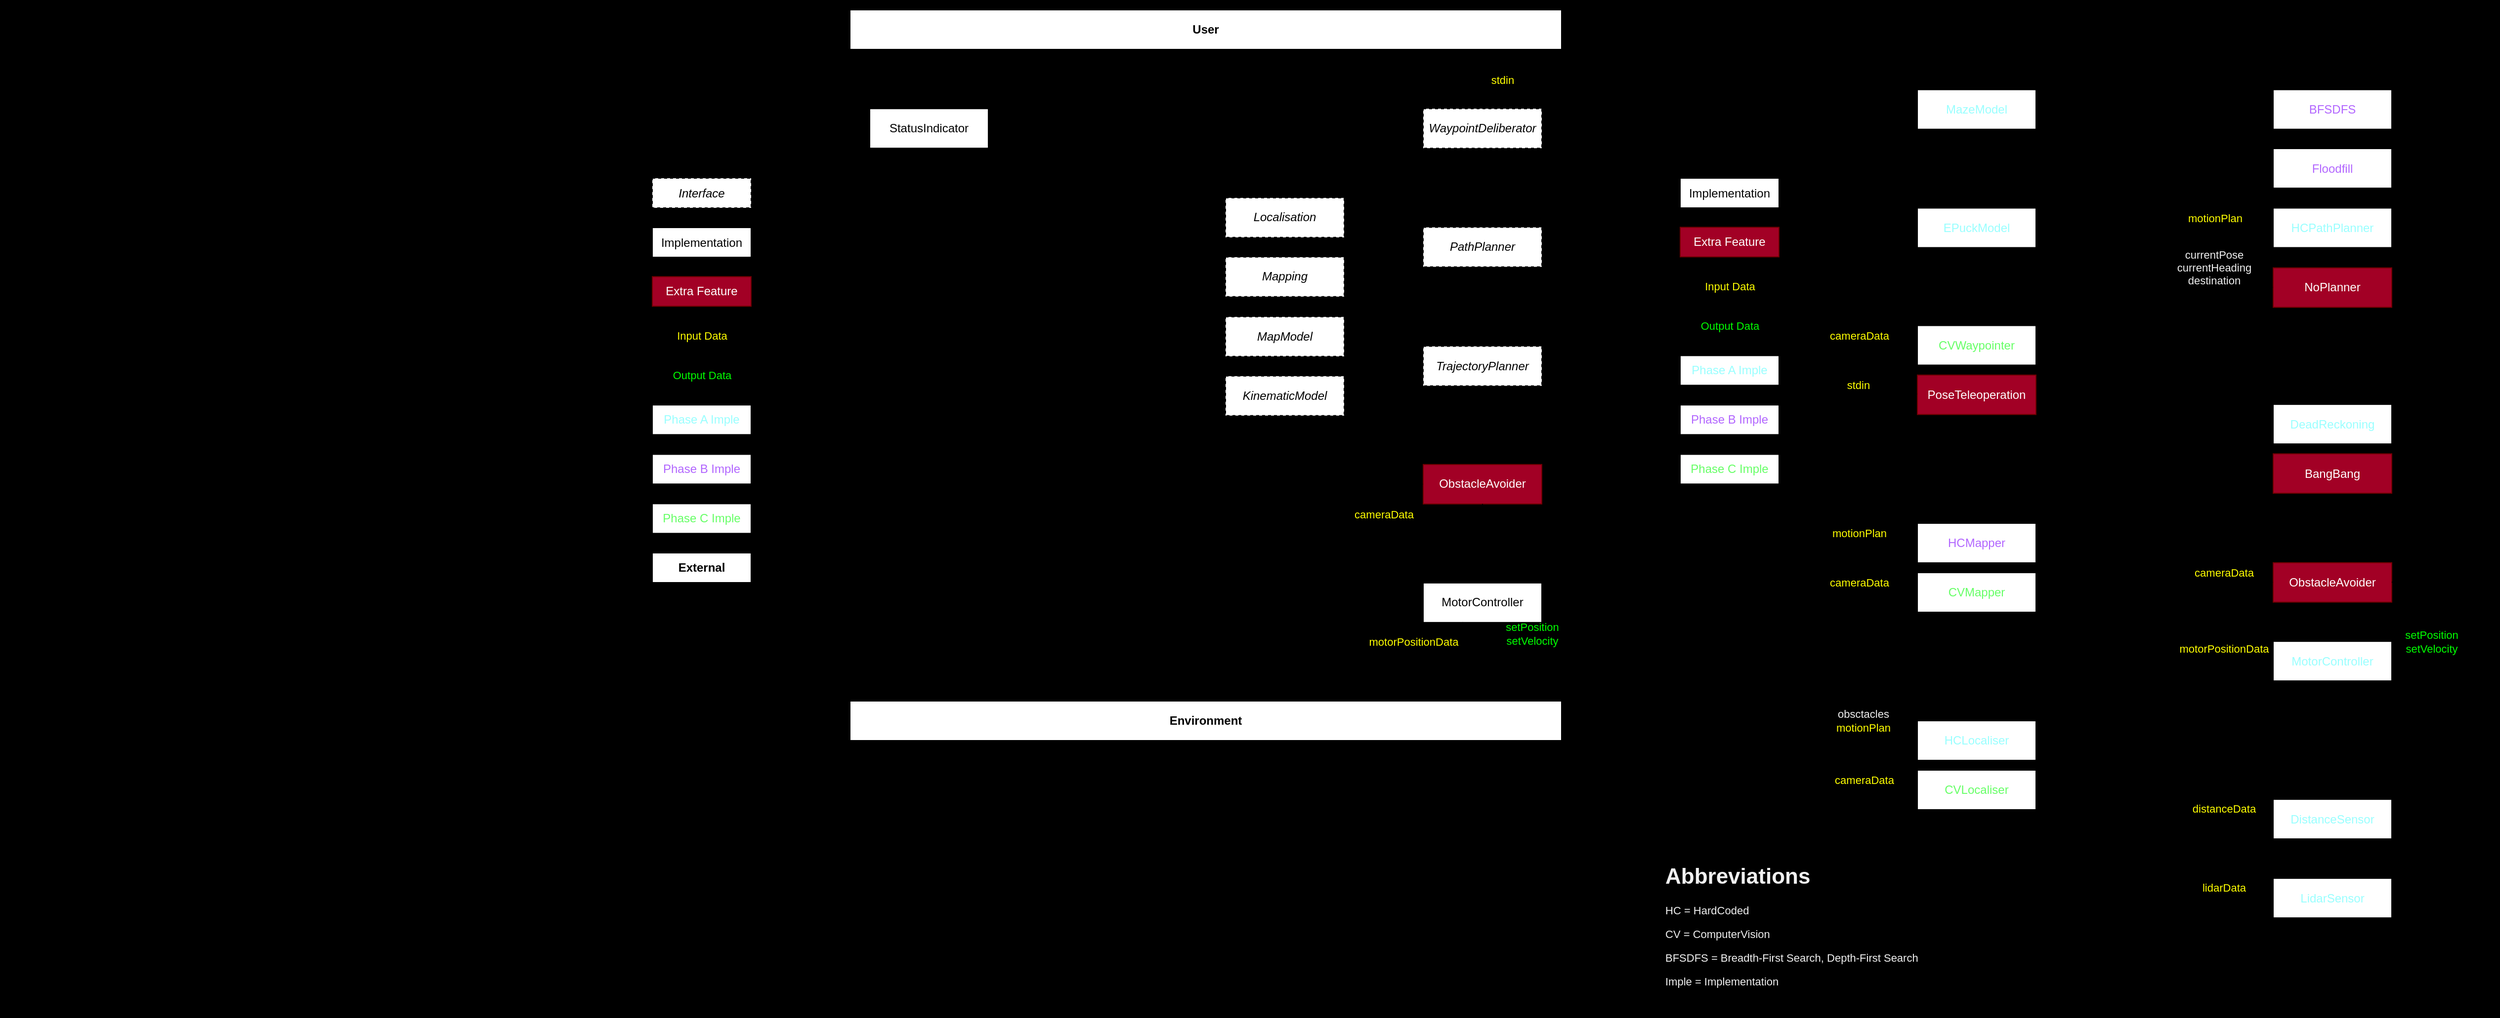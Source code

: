 <mxfile>
    <diagram id="C91cKKwiNIsFAHS6rGZc" name="Page-1">
        <mxGraphModel dx="2944" dy="1314" grid="1" gridSize="10" guides="1" tooltips="1" connect="1" arrows="1" fold="1" page="1" pageScale="1" pageWidth="850" pageHeight="1100" background="#000000" math="0" shadow="0">
            <root>
                <mxCell id="0"/>
                <mxCell id="1" parent="0"/>
                <mxCell id="201" value="WaypointDeliberator" style="rounded=0;whiteSpace=wrap;html=1;dashed=1;fillColor=none;labelPosition=center;verticalLabelPosition=top;align=center;verticalAlign=bottom;fontStyle=2" parent="1" vertex="1">
                    <mxGeometry x="280" y="360.17" width="160" height="129.83" as="geometry"/>
                </mxCell>
                <mxCell id="110" value="&lt;u&gt;TaskControl&lt;/u&gt;" style="rounded=0;whiteSpace=wrap;html=1;fillColor=none;labelPosition=center;verticalLabelPosition=middle;align=center;verticalAlign=top;textDirection=ltr;" parent="1" vertex="1">
                    <mxGeometry x="-600" y="120" width="540" height="600" as="geometry"/>
                </mxCell>
                <mxCell id="161" value="Localisation" style="rounded=0;whiteSpace=wrap;html=1;dashed=1;fillColor=none;labelPosition=center;verticalLabelPosition=top;align=center;verticalAlign=bottom;fontStyle=2" parent="1" vertex="1">
                    <mxGeometry x="280" y="760.0" width="160" height="130" as="geometry"/>
                </mxCell>
                <mxCell id="95" style="edgeStyle=orthogonalEdgeStyle;rounded=0;orthogonalLoop=1;jettySize=auto;html=1;" parent="1" source="98" edge="1">
                    <mxGeometry relative="1" as="geometry">
                        <mxPoint x="-120" y="760" as="targetPoint"/>
                        <Array as="points">
                            <mxPoint x="-120" y="740"/>
                            <mxPoint x="-120" y="740"/>
                        </Array>
                    </mxGeometry>
                </mxCell>
                <mxCell id="96" value="setPosition&lt;br&gt;setVelocity" style="edgeLabel;html=1;align=center;verticalAlign=middle;resizable=0;points=[];labelBackgroundColor=none;fontColor=#00FF00;" parent="95" vertex="1" connectable="0">
                    <mxGeometry x="-0.203" y="-1" relative="1" as="geometry">
                        <mxPoint x="31" y="-20" as="offset"/>
                    </mxGeometry>
                </mxCell>
                <mxCell id="98" value="MotorController" style="rounded=0;whiteSpace=wrap;html=1;" parent="1" vertex="1">
                    <mxGeometry x="-200" y="640.42" width="120" height="40" as="geometry"/>
                </mxCell>
                <mxCell id="107" value="StatusIndicator" style="rounded=0;whiteSpace=wrap;html=1;" parent="1" vertex="1">
                    <mxGeometry x="-760" y="160.08" width="120" height="40" as="geometry"/>
                </mxCell>
                <mxCell id="117" value="&lt;b&gt;Environment&lt;/b&gt;" style="rounded=0;whiteSpace=wrap;html=1;" parent="1" vertex="1">
                    <mxGeometry x="-780" y="760" width="720" height="40" as="geometry"/>
                </mxCell>
                <mxCell id="123" style="edgeStyle=orthogonalEdgeStyle;rounded=0;orthogonalLoop=1;jettySize=auto;html=1;" parent="1" source="126" edge="1">
                    <mxGeometry relative="1" as="geometry">
                        <mxPoint x="-140.0" y="520.42" as="targetPoint"/>
                    </mxGeometry>
                </mxCell>
                <mxCell id="124" value="pose&lt;br&gt;velocity&lt;br&gt;time" style="edgeLabel;html=1;align=center;verticalAlign=middle;resizable=0;points=[];labelBackgroundColor=none;" parent="123" vertex="1" connectable="0">
                    <mxGeometry x="-0.72" y="1" relative="1" as="geometry">
                        <mxPoint x="19" y="28" as="offset"/>
                    </mxGeometry>
                </mxCell>
                <mxCell id="126" value="TrajectoryPlanner" style="rounded=0;whiteSpace=wrap;html=1;dashed=1;fontStyle=2" parent="1" vertex="1">
                    <mxGeometry x="-200" y="400.76" width="120" height="40" as="geometry"/>
                </mxCell>
                <mxCell id="152" style="edgeStyle=orthogonalEdgeStyle;rounded=0;orthogonalLoop=1;jettySize=auto;html=1;" parent="1" source="150" target="136" edge="1">
                    <mxGeometry relative="1" as="geometry">
                        <mxPoint x="-310" y="250.25" as="sourcePoint"/>
                        <Array as="points">
                            <mxPoint x="-240" y="330.42"/>
                            <mxPoint x="-240" y="300.42"/>
                        </Array>
                    </mxGeometry>
                </mxCell>
                <mxCell id="156" value="graph" style="edgeLabel;html=1;align=center;verticalAlign=middle;resizable=0;points=[];labelBackgroundColor=none;" parent="152" vertex="1" connectable="0">
                    <mxGeometry x="-0.35" relative="1" as="geometry">
                        <mxPoint x="4" y="10" as="offset"/>
                    </mxGeometry>
                </mxCell>
                <mxCell id="129" value="User" style="rounded=0;whiteSpace=wrap;html=1;labelBackgroundColor=none;fontStyle=1" parent="1" vertex="1">
                    <mxGeometry x="-780" y="60" width="720" height="40" as="geometry"/>
                </mxCell>
                <mxCell id="132" style="edgeStyle=orthogonalEdgeStyle;rounded=0;orthogonalLoop=1;jettySize=auto;html=1;" parent="1" source="133" edge="1">
                    <mxGeometry relative="1" as="geometry">
                        <mxPoint x="-200" y="420.911" as="targetPoint"/>
                        <Array as="points">
                            <mxPoint x="-240" y="450.93"/>
                            <mxPoint x="-240" y="420.93"/>
                        </Array>
                    </mxGeometry>
                </mxCell>
                <mxCell id="142" value="wheelRadius&lt;br&gt;axleLength&lt;br&gt;maxSpeed" style="edgeLabel;html=1;align=center;verticalAlign=middle;resizable=0;points=[];labelBackgroundColor=none;" parent="132" vertex="1" connectable="0">
                    <mxGeometry x="0.194" y="-1" relative="1" as="geometry">
                        <mxPoint x="-1" y="52" as="offset"/>
                    </mxGeometry>
                </mxCell>
                <mxCell id="133" value="KinematicModel" style="rounded=0;whiteSpace=wrap;html=1;dashed=1;fontStyle=2" parent="1" vertex="1">
                    <mxGeometry x="-400" y="430.93" width="120" height="40" as="geometry"/>
                </mxCell>
                <mxCell id="137" style="edgeStyle=orthogonalEdgeStyle;rounded=0;orthogonalLoop=1;jettySize=auto;html=1;" parent="1" source="136" target="126" edge="1">
                    <mxGeometry relative="1" as="geometry"/>
                </mxCell>
                <mxCell id="138" value="motion" style="edgeLabel;html=1;align=center;verticalAlign=middle;resizable=0;points=[];labelBackgroundColor=none;" parent="137" vertex="1" connectable="0">
                    <mxGeometry x="-0.299" y="-1" relative="1" as="geometry">
                        <mxPoint x="21" y="12" as="offset"/>
                    </mxGeometry>
                </mxCell>
                <mxCell id="136" value="PathPlanner" style="rounded=0;whiteSpace=wrap;html=1;dashed=1;fontStyle=2" parent="1" vertex="1">
                    <mxGeometry x="-200" y="280.25" width="120" height="40" as="geometry"/>
                </mxCell>
                <mxCell id="145" style="edgeStyle=orthogonalEdgeStyle;rounded=0;orthogonalLoop=1;jettySize=auto;html=1;" parent="1" source="144" edge="1">
                    <mxGeometry relative="1" as="geometry">
                        <mxPoint x="-200" y="420.911" as="targetPoint"/>
                        <Array as="points">
                            <mxPoint x="-240" y="390.93"/>
                            <mxPoint x="-240" y="420.93"/>
                        </Array>
                    </mxGeometry>
                </mxCell>
                <mxCell id="146" value="cellWidth" style="edgeLabel;html=1;align=center;verticalAlign=middle;resizable=0;points=[];labelBackgroundColor=none;" parent="145" vertex="1" connectable="0">
                    <mxGeometry x="-0.266" y="-1" relative="1" as="geometry">
                        <mxPoint y="-14" as="offset"/>
                    </mxGeometry>
                </mxCell>
                <mxCell id="144" value="MapModel" style="rounded=0;whiteSpace=wrap;html=1;dashed=1;fontStyle=2" parent="1" vertex="1">
                    <mxGeometry x="-400" y="370.93" width="120" height="40" as="geometry"/>
                </mxCell>
                <mxCell id="186" style="edgeStyle=orthogonalEdgeStyle;rounded=0;orthogonalLoop=1;jettySize=auto;html=1;fontSize=11;" parent="1" source="148" target="136" edge="1">
                    <mxGeometry relative="1" as="geometry"/>
                </mxCell>
                <mxCell id="187" value="currentPose&lt;br&gt;currentHeading" style="edgeLabel;html=1;align=center;verticalAlign=middle;resizable=0;points=[];fontSize=11;labelBackgroundColor=none;" parent="186" vertex="1" connectable="0">
                    <mxGeometry x="-0.469" y="2" relative="1" as="geometry">
                        <mxPoint x="18" y="-18" as="offset"/>
                    </mxGeometry>
                </mxCell>
                <mxCell id="148" value="Localisation" style="rounded=0;whiteSpace=wrap;html=1;dashed=1;fontStyle=2" parent="1" vertex="1">
                    <mxGeometry x="-400" y="250.42" width="120" height="40" as="geometry"/>
                </mxCell>
                <mxCell id="149" value="&lt;font color=&quot;#99ffff&quot;&gt;HCLocaliser&lt;/font&gt;" style="rounded=0;whiteSpace=wrap;html=1;" parent="1" vertex="1">
                    <mxGeometry x="300" y="780.0" width="120" height="40" as="geometry"/>
                </mxCell>
                <mxCell id="150" value="Mapping" style="rounded=0;whiteSpace=wrap;html=1;dashed=1;fontStyle=2" parent="1" vertex="1">
                    <mxGeometry x="-400" y="310.42" width="120" height="40" as="geometry"/>
                </mxCell>
                <mxCell id="158" value="RSA" style="text;html=1;align=center;verticalAlign=middle;resizable=0;points=[];autosize=1;strokeColor=none;fontSize=24;fontStyle=1" parent="1" vertex="1">
                    <mxGeometry x="-1000" y="50" width="70" height="30" as="geometry"/>
                </mxCell>
                <mxCell id="159" value="KinematicModel" style="rounded=0;whiteSpace=wrap;html=1;dashed=1;fillColor=none;labelPosition=center;verticalLabelPosition=top;align=center;verticalAlign=bottom;textDirection=ltr;fontStyle=2" parent="1" vertex="1">
                    <mxGeometry x="280" y="240.51" width="160" height="80" as="geometry"/>
                </mxCell>
                <mxCell id="160" value="&lt;font color=&quot;#99ffff&quot;&gt;EPuckModel&lt;/font&gt;" style="rounded=0;whiteSpace=wrap;html=1;" parent="1" vertex="1">
                    <mxGeometry x="300" y="260.75" width="120" height="40" as="geometry"/>
                </mxCell>
                <mxCell id="162" value="PathPlanner" style="rounded=0;whiteSpace=wrap;html=1;dashed=1;fillColor=none;labelPosition=center;verticalLabelPosition=top;align=center;verticalAlign=bottom;fontStyle=2" parent="1" vertex="1">
                    <mxGeometry x="640" y="120.51" width="160" height="259.49" as="geometry"/>
                </mxCell>
                <mxCell id="163" value="BFSDFS" style="rounded=0;whiteSpace=wrap;html=1;fontColor=#B266FF;" parent="1" vertex="1">
                    <mxGeometry x="660" y="140.85" width="120" height="40" as="geometry"/>
                </mxCell>
                <mxCell id="164" value="Floodfill" style="rounded=0;whiteSpace=wrap;html=1;fontColor=#B266FF;" parent="1" vertex="1">
                    <mxGeometry x="660" y="200.51" width="120" height="40" as="geometry"/>
                </mxCell>
                <mxCell id="174" value="CVLocaliser" style="rounded=0;whiteSpace=wrap;html=1;fontColor=#66FF66;" parent="1" vertex="1">
                    <mxGeometry x="300" y="830.0" width="120" height="40" as="geometry"/>
                </mxCell>
                <mxCell id="175" value="TrajectoryPlanner" style="rounded=0;whiteSpace=wrap;html=1;dashed=1;fillColor=none;labelPosition=center;verticalLabelPosition=top;align=center;verticalAlign=bottom;fontStyle=2" parent="1" vertex="1">
                    <mxGeometry x="640" y="439.57" width="160" height="130" as="geometry"/>
                </mxCell>
                <mxCell id="176" value="DeadReckoning" style="rounded=0;whiteSpace=wrap;html=1;fontColor=#99FFFF;" parent="1" vertex="1">
                    <mxGeometry x="660" y="459.57" width="120" height="40" as="geometry"/>
                </mxCell>
                <mxCell id="177" value="BangBang" style="rounded=0;whiteSpace=wrap;html=1;fillColor=#a20025;strokeColor=#6F0000;fontColor=#ffffff;" parent="1" vertex="1">
                    <mxGeometry x="660" y="509.57" width="120" height="40" as="geometry"/>
                </mxCell>
                <mxCell id="178" value="PoseTeleoperation" style="rounded=0;whiteSpace=wrap;html=1;fillColor=#a20025;strokeColor=#6F0000;fontColor=#ffffff;" parent="1" vertex="1">
                    <mxGeometry x="300" y="429.82" width="120" height="40" as="geometry"/>
                </mxCell>
                <mxCell id="179" value="ObstacleAvoider" style="rounded=0;whiteSpace=wrap;html=1;fillColor=#a20025;strokeColor=#6F0000;fontColor=#ffffff;" parent="1" vertex="1">
                    <mxGeometry x="660" y="619.86" width="120" height="40" as="geometry"/>
                </mxCell>
                <mxCell id="197" style="edgeStyle=orthogonalEdgeStyle;rounded=0;orthogonalLoop=1;jettySize=auto;html=1;fontSize=11;" parent="1" source="181" edge="1">
                    <mxGeometry relative="1" as="geometry">
                        <mxPoint x="510" y="160.85" as="targetPoint"/>
                    </mxGeometry>
                </mxCell>
                <mxCell id="228" value="cellWidth" style="edgeLabel;html=1;align=center;verticalAlign=middle;resizable=0;points=[];fontSize=11;labelBackgroundColor=none;" parent="197" vertex="1" connectable="0">
                    <mxGeometry x="-0.248" y="2" relative="1" as="geometry">
                        <mxPoint x="10" y="-8" as="offset"/>
                    </mxGeometry>
                </mxCell>
                <mxCell id="181" value="MapModel" style="rounded=0;whiteSpace=wrap;html=1;dashed=1;fillColor=none;labelPosition=center;verticalLabelPosition=top;align=center;verticalAlign=bottom;textDirection=ltr;fontStyle=2" parent="1" vertex="1">
                    <mxGeometry x="280" y="120.51" width="160" height="80" as="geometry"/>
                </mxCell>
                <mxCell id="182" value="&lt;font color=&quot;#99ffff&quot;&gt;MazeModel&lt;/font&gt;" style="rounded=0;whiteSpace=wrap;html=1;" parent="1" vertex="1">
                    <mxGeometry x="300" y="140.85" width="120" height="40" as="geometry"/>
                </mxCell>
                <mxCell id="183" value="Mapping" style="rounded=0;whiteSpace=wrap;html=1;dashed=1;fillColor=none;labelPosition=center;verticalLabelPosition=top;align=center;verticalAlign=bottom;fontStyle=2" parent="1" vertex="1">
                    <mxGeometry x="280" y="560.0" width="160" height="130" as="geometry"/>
                </mxCell>
                <mxCell id="184" value="&lt;font&gt;HCMapper&lt;/font&gt;" style="rounded=0;whiteSpace=wrap;html=1;fontColor=#B266FF;" parent="1" vertex="1">
                    <mxGeometry x="300" y="580.0" width="120" height="40" as="geometry"/>
                </mxCell>
                <mxCell id="185" value="CVMapper" style="rounded=0;whiteSpace=wrap;html=1;fontColor=#66FF66;" parent="1" vertex="1">
                    <mxGeometry x="300" y="630.0" width="120" height="40" as="geometry"/>
                </mxCell>
                <mxCell id="191" value="RSA (Structural Representation)" style="text;html=1;align=center;verticalAlign=middle;resizable=0;points=[];autosize=1;strokeColor=none;fontSize=24;fontStyle=1" parent="1" vertex="1">
                    <mxGeometry x="-1640" y="50" width="380" height="30" as="geometry"/>
                </mxCell>
                <mxCell id="199" style="edgeStyle=orthogonalEdgeStyle;rounded=0;orthogonalLoop=1;jettySize=auto;html=1;fontSize=11;" parent="1" edge="1">
                    <mxGeometry relative="1" as="geometry">
                        <mxPoint x="520" y="280.75" as="targetPoint"/>
                        <mxPoint x="440" y="280.55" as="sourcePoint"/>
                        <Array as="points">
                            <mxPoint x="500" y="280.75"/>
                            <mxPoint x="500" y="280.75"/>
                        </Array>
                    </mxGeometry>
                </mxCell>
                <mxCell id="211" value="wheelRadius&lt;br&gt;axleLength&lt;br&gt;maxSpeed" style="edgeLabel;html=1;align=center;verticalAlign=middle;resizable=0;points=[];fontSize=11;labelBackgroundColor=none;" parent="199" vertex="1" connectable="0">
                    <mxGeometry x="0.711" y="1" relative="1" as="geometry">
                        <mxPoint x="-29" y="-29" as="offset"/>
                    </mxGeometry>
                </mxCell>
                <mxCell id="203" value="CVWaypointer" style="rounded=0;whiteSpace=wrap;html=1;fontColor=#66FF66;" parent="1" vertex="1">
                    <mxGeometry x="300" y="379.74" width="120" height="40" as="geometry"/>
                </mxCell>
                <mxCell id="208" style="edgeStyle=orthogonalEdgeStyle;rounded=0;orthogonalLoop=1;jettySize=auto;html=1;fontSize=11;startArrow=none;startFill=0;endArrow=classic;endFill=1;" parent="1" source="204" target="136" edge="1">
                    <mxGeometry relative="1" as="geometry"/>
                </mxCell>
                <mxCell id="209" value="destination" style="edgeLabel;html=1;align=center;verticalAlign=middle;resizable=0;points=[];fontSize=11;labelBackgroundColor=none;" parent="208" vertex="1" connectable="0">
                    <mxGeometry x="-0.24" relative="1" as="geometry">
                        <mxPoint x="30" y="7" as="offset"/>
                    </mxGeometry>
                </mxCell>
                <mxCell id="204" value="WaypointDeliberator" style="rounded=0;whiteSpace=wrap;html=1;dashed=1;fontStyle=2" parent="1" vertex="1">
                    <mxGeometry x="-200" y="160.08" width="120" height="40" as="geometry"/>
                </mxCell>
                <mxCell id="214" style="edgeStyle=orthogonalEdgeStyle;rounded=0;orthogonalLoop=1;jettySize=auto;html=1;fontSize=11;startArrow=classic;startFill=1;endArrow=none;endFill=0;" parent="1" edge="1">
                    <mxGeometry relative="1" as="geometry">
                        <mxPoint x="220" y="600.0" as="targetPoint"/>
                        <mxPoint x="300" y="600.0" as="sourcePoint"/>
                    </mxGeometry>
                </mxCell>
                <mxCell id="254" value="motionPlan" style="edgeLabel;html=1;align=center;verticalAlign=middle;resizable=0;points=[];fontSize=11;labelBackgroundColor=none;fontColor=#FFFF00;" parent="214" vertex="1" connectable="0">
                    <mxGeometry x="0.291" relative="1" as="geometry">
                        <mxPoint x="-8" y="-10" as="offset"/>
                    </mxGeometry>
                </mxCell>
                <mxCell id="215" style="edgeStyle=orthogonalEdgeStyle;rounded=0;orthogonalLoop=1;jettySize=auto;html=1;fontSize=11;" parent="1" edge="1">
                    <mxGeometry relative="1" as="geometry">
                        <mxPoint x="520" y="624.76" as="targetPoint"/>
                        <mxPoint x="440" y="624.76" as="sourcePoint"/>
                    </mxGeometry>
                </mxCell>
                <mxCell id="245" value="graph" style="edgeLabel;html=1;align=center;verticalAlign=middle;resizable=0;points=[];fontSize=11;labelBackgroundColor=none;" parent="215" vertex="1" connectable="0">
                    <mxGeometry x="-0.316" y="1" relative="1" as="geometry">
                        <mxPoint x="13" y="-9" as="offset"/>
                    </mxGeometry>
                </mxCell>
                <mxCell id="216" style="edgeStyle=orthogonalEdgeStyle;rounded=0;orthogonalLoop=1;jettySize=auto;html=1;fontSize=11;startArrow=classic;startFill=1;endArrow=none;endFill=0;" parent="1" edge="1">
                    <mxGeometry relative="1" as="geometry">
                        <mxPoint x="220" y="849.66" as="targetPoint"/>
                        <mxPoint x="300" y="849.66" as="sourcePoint"/>
                    </mxGeometry>
                </mxCell>
                <mxCell id="257" value="cameraData" style="edgeLabel;html=1;align=center;verticalAlign=middle;resizable=0;points=[];fontSize=11;labelBackgroundColor=none;fontColor=#FFFF00;" parent="216" vertex="1" connectable="0">
                    <mxGeometry x="0.241" y="-2" relative="1" as="geometry">
                        <mxPoint x="-5" y="-8" as="offset"/>
                    </mxGeometry>
                </mxCell>
                <mxCell id="217" style="edgeStyle=orthogonalEdgeStyle;rounded=0;orthogonalLoop=1;jettySize=auto;html=1;fontSize=11;" parent="1" edge="1">
                    <mxGeometry relative="1" as="geometry">
                        <mxPoint x="520" y="824.76" as="targetPoint"/>
                        <mxPoint x="440" y="824.76" as="sourcePoint"/>
                    </mxGeometry>
                </mxCell>
                <mxCell id="234" value="currentPose&lt;br&gt;currentHeading" style="edgeLabel;html=1;align=center;verticalAlign=middle;resizable=0;points=[];fontSize=11;labelBackgroundColor=none;" parent="217" vertex="1" connectable="0">
                    <mxGeometry x="0.235" y="3" relative="1" as="geometry">
                        <mxPoint x="1" y="-17" as="offset"/>
                    </mxGeometry>
                </mxCell>
                <mxCell id="218" style="edgeStyle=orthogonalEdgeStyle;rounded=0;orthogonalLoop=1;jettySize=auto;html=1;fontSize=11;startArrow=classic;startFill=1;endArrow=none;endFill=0;" parent="1" edge="1">
                    <mxGeometry relative="1" as="geometry">
                        <mxPoint x="580" y="160.85" as="targetPoint"/>
                        <mxPoint x="660" y="160.85" as="sourcePoint"/>
                    </mxGeometry>
                </mxCell>
                <mxCell id="230" value="graph&lt;br&gt;currentPose&lt;br&gt;currentHeading&lt;br&gt;destination" style="edgeLabel;html=1;align=center;verticalAlign=middle;resizable=0;points=[];fontSize=11;labelBackgroundColor=none;" parent="218" vertex="1" connectable="0">
                    <mxGeometry x="-0.249" y="-3" relative="1" as="geometry">
                        <mxPoint x="-30" y="-27" as="offset"/>
                    </mxGeometry>
                </mxCell>
                <mxCell id="219" style="edgeStyle=orthogonalEdgeStyle;rounded=0;orthogonalLoop=1;jettySize=auto;html=1;fontSize=11;" parent="1" edge="1">
                    <mxGeometry relative="1" as="geometry">
                        <mxPoint x="880" y="260.03" as="targetPoint"/>
                        <mxPoint x="800" y="260.03" as="sourcePoint"/>
                    </mxGeometry>
                </mxCell>
                <mxCell id="229" value="motion" style="edgeLabel;html=1;align=center;verticalAlign=middle;resizable=0;points=[];fontSize=11;labelBackgroundColor=none;" parent="219" vertex="1" connectable="0">
                    <mxGeometry x="0.204" y="2" relative="1" as="geometry">
                        <mxPoint x="-8" y="-9" as="offset"/>
                    </mxGeometry>
                </mxCell>
                <mxCell id="220" style="edgeStyle=orthogonalEdgeStyle;rounded=0;orthogonalLoop=1;jettySize=auto;html=1;fontSize=11;startArrow=classic;startFill=1;endArrow=none;endFill=0;" parent="1" edge="1">
                    <mxGeometry relative="1" as="geometry">
                        <mxPoint x="560" y="504.28" as="targetPoint"/>
                        <mxPoint x="640" y="504.28" as="sourcePoint"/>
                    </mxGeometry>
                </mxCell>
                <mxCell id="227" value="motion&lt;br&gt;wheelRadius&lt;br&gt;axleLength&lt;br&gt;maxSpeed&lt;br&gt;cellWidth" style="edgeLabel;html=1;align=center;verticalAlign=middle;resizable=0;points=[];fontSize=11;labelBackgroundColor=none;" parent="220" vertex="1" connectable="0">
                    <mxGeometry x="0.315" relative="1" as="geometry">
                        <mxPoint x="3" y="-35" as="offset"/>
                    </mxGeometry>
                </mxCell>
                <mxCell id="221" style="edgeStyle=orthogonalEdgeStyle;rounded=0;orthogonalLoop=1;jettySize=auto;html=1;fontSize=11;labelBackgroundColor=none;" parent="1" edge="1">
                    <mxGeometry relative="1" as="geometry">
                        <mxPoint x="880" y="504.28" as="targetPoint"/>
                        <mxPoint x="800" y="504.28" as="sourcePoint"/>
                    </mxGeometry>
                </mxCell>
                <mxCell id="226" value="pose&lt;br&gt;velocity&lt;br&gt;time" style="edgeLabel;html=1;align=center;verticalAlign=middle;resizable=0;points=[];fontSize=11;labelBackgroundColor=none;" parent="221" vertex="1" connectable="0">
                    <mxGeometry x="0.328" y="3" relative="1" as="geometry">
                        <mxPoint x="-13" y="-22" as="offset"/>
                    </mxGeometry>
                </mxCell>
                <mxCell id="222" style="edgeStyle=orthogonalEdgeStyle;rounded=0;orthogonalLoop=1;jettySize=auto;html=1;fontSize=11;startArrow=classic;startFill=1;endArrow=none;endFill=0;" parent="1" edge="1">
                    <mxGeometry relative="1" as="geometry">
                        <mxPoint x="580" y="639.57" as="targetPoint"/>
                        <mxPoint x="660" y="639.57" as="sourcePoint"/>
                    </mxGeometry>
                </mxCell>
                <mxCell id="232" value="pose&lt;br&gt;velocity&lt;br&gt;time&lt;br&gt;&lt;font color=&quot;#ffff00&quot;&gt;cameraData&lt;/font&gt;" style="edgeLabel;html=1;align=center;verticalAlign=middle;resizable=0;points=[];fontSize=11;labelBackgroundColor=none;" parent="222" vertex="1" connectable="0">
                    <mxGeometry x="0.196" relative="1" as="geometry">
                        <mxPoint x="-2" y="-30" as="offset"/>
                    </mxGeometry>
                </mxCell>
                <mxCell id="223" style="edgeStyle=orthogonalEdgeStyle;rounded=0;orthogonalLoop=1;jettySize=auto;html=1;fontSize=11;" parent="1" edge="1">
                    <mxGeometry relative="1" as="geometry">
                        <mxPoint x="860" y="639.57" as="targetPoint"/>
                        <mxPoint x="780" y="639.57" as="sourcePoint"/>
                    </mxGeometry>
                </mxCell>
                <mxCell id="231" value="pose&lt;br&gt;velocity&lt;br&gt;time" style="edgeLabel;html=1;align=center;verticalAlign=middle;resizable=0;points=[];fontSize=11;labelBackgroundColor=none;" parent="223" vertex="1" connectable="0">
                    <mxGeometry x="-0.282" y="-2" relative="1" as="geometry">
                        <mxPoint x="11" y="-22" as="offset"/>
                    </mxGeometry>
                </mxCell>
                <mxCell id="235" style="edgeStyle=orthogonalEdgeStyle;rounded=0;orthogonalLoop=1;jettySize=auto;html=1;fontSize=11;startArrow=classic;startFill=1;endArrow=none;endFill=0;" parent="1" edge="1">
                    <mxGeometry relative="1" as="geometry">
                        <mxPoint x="220" y="799.66" as="targetPoint"/>
                        <mxPoint x="300" y="799.66" as="sourcePoint"/>
                    </mxGeometry>
                </mxCell>
                <mxCell id="258" value="obsctacles&lt;br&gt;&lt;span style=&quot;color: rgb(255 , 255 , 0)&quot;&gt;motionPlan&lt;/span&gt;" style="edgeLabel;html=1;align=center;verticalAlign=middle;resizable=0;points=[];fontSize=11;labelBackgroundColor=none;fontColor=#F0F0F0;" parent="235" vertex="1" connectable="0">
                    <mxGeometry x="0.194" y="-1" relative="1" as="geometry">
                        <mxPoint x="-7" y="-19" as="offset"/>
                    </mxGeometry>
                </mxCell>
                <mxCell id="247" value="Interfaces &amp;amp; Implementations" style="text;html=1;align=center;verticalAlign=middle;resizable=0;points=[];autosize=1;strokeColor=none;fontSize=24;fontStyle=1" parent="1" vertex="1">
                    <mxGeometry x="40" y="50" width="350" height="30" as="geometry"/>
                </mxCell>
                <mxCell id="259" style="edgeStyle=orthogonalEdgeStyle;rounded=0;orthogonalLoop=1;jettySize=auto;html=1;fontSize=11;startArrow=classic;startFill=1;endArrow=none;endFill=0;" parent="1" edge="1">
                    <mxGeometry relative="1" as="geometry">
                        <mxPoint x="580" y="220.22" as="targetPoint"/>
                        <mxPoint x="660" y="220.22" as="sourcePoint"/>
                    </mxGeometry>
                </mxCell>
                <mxCell id="260" value="graph&lt;br&gt;currentPose&lt;br&gt;currentHeading&lt;br&gt;destination" style="edgeLabel;html=1;align=center;verticalAlign=middle;resizable=0;points=[];fontSize=11;labelBackgroundColor=none;" parent="259" vertex="1" connectable="0">
                    <mxGeometry x="-0.249" y="-3" relative="1" as="geometry">
                        <mxPoint x="-30" y="-26" as="offset"/>
                    </mxGeometry>
                </mxCell>
                <mxCell id="261" style="edgeStyle=orthogonalEdgeStyle;rounded=0;orthogonalLoop=1;jettySize=auto;html=1;fontSize=11;startArrow=classic;startFill=1;endArrow=none;endFill=0;" parent="1" edge="1">
                    <mxGeometry relative="1" as="geometry">
                        <mxPoint x="220" y="449.06" as="targetPoint"/>
                        <mxPoint x="300" y="449.06" as="sourcePoint"/>
                    </mxGeometry>
                </mxCell>
                <mxCell id="262" value="stdin" style="edgeLabel;html=1;align=center;verticalAlign=middle;resizable=0;points=[];fontSize=11;labelBackgroundColor=none;fontColor=#FFFF00;" parent="261" vertex="1" connectable="0">
                    <mxGeometry x="-0.249" y="-3" relative="1" as="geometry">
                        <mxPoint x="-30" y="-6" as="offset"/>
                    </mxGeometry>
                </mxCell>
                <mxCell id="263" value="MotorController" style="rounded=0;whiteSpace=wrap;html=1;fontColor=#99FFFF;" parent="1" vertex="1">
                    <mxGeometry x="660" y="699.57" width="120" height="40" as="geometry"/>
                </mxCell>
                <mxCell id="264" style="edgeStyle=orthogonalEdgeStyle;rounded=0;orthogonalLoop=1;jettySize=auto;html=1;fontSize=11;startArrow=classic;startFill=1;endArrow=none;endFill=0;" parent="1" edge="1">
                    <mxGeometry relative="1" as="geometry">
                        <mxPoint x="580" y="719.57" as="targetPoint"/>
                        <mxPoint x="660" y="719.57" as="sourcePoint"/>
                    </mxGeometry>
                </mxCell>
                <mxCell id="265" value="pose&lt;br&gt;velocity&lt;br&gt;time&lt;br&gt;motorPosition&lt;br&gt;&lt;span style=&quot;color: rgb(255 , 255 , 0)&quot;&gt;motorPositionData&lt;/span&gt;" style="edgeLabel;html=1;align=center;verticalAlign=middle;resizable=0;points=[];fontSize=11;labelBackgroundColor=none;" parent="264" vertex="1" connectable="0">
                    <mxGeometry x="0.196" relative="1" as="geometry">
                        <mxPoint x="-2" y="-39" as="offset"/>
                    </mxGeometry>
                </mxCell>
                <mxCell id="266" style="edgeStyle=orthogonalEdgeStyle;rounded=0;orthogonalLoop=1;jettySize=auto;html=1;fontSize=11;" parent="1" edge="1">
                    <mxGeometry relative="1" as="geometry">
                        <mxPoint x="860" y="719.57" as="targetPoint"/>
                        <mxPoint x="780" y="719.57" as="sourcePoint"/>
                    </mxGeometry>
                </mxCell>
                <mxCell id="267" value="setPosition&lt;br&gt;setVelocity" style="edgeLabel;html=1;align=center;verticalAlign=middle;resizable=0;points=[];fontSize=11;labelBackgroundColor=none;fontColor=#00FF00;" parent="266" vertex="1" connectable="0">
                    <mxGeometry x="-0.282" y="-2" relative="1" as="geometry">
                        <mxPoint x="11" y="-22" as="offset"/>
                    </mxGeometry>
                </mxCell>
                <mxCell id="273" value="DistanceSensor" style="rounded=0;html=1;whiteSpace=wrap;fontColor=#99FFFF;" parent="1" vertex="1">
                    <mxGeometry x="660" y="859.57" width="120" height="40" as="geometry"/>
                </mxCell>
                <mxCell id="274" style="edgeStyle=orthogonalEdgeStyle;rounded=0;orthogonalLoop=1;jettySize=auto;html=1;fontSize=11;startArrow=classic;startFill=1;endArrow=none;endFill=0;" parent="1" edge="1">
                    <mxGeometry relative="1" as="geometry">
                        <mxPoint x="580" y="879.23" as="targetPoint"/>
                        <mxPoint x="660" y="879.23" as="sourcePoint"/>
                    </mxGeometry>
                </mxCell>
                <mxCell id="275" value="distanceData" style="edgeLabel;html=1;align=center;verticalAlign=middle;resizable=0;points=[];fontSize=11;labelBackgroundColor=none;fontColor=#FFFF00;" parent="274" vertex="1" connectable="0">
                    <mxGeometry x="0.196" relative="1" as="geometry">
                        <mxPoint x="-2" y="-10" as="offset"/>
                    </mxGeometry>
                </mxCell>
                <mxCell id="276" style="edgeStyle=orthogonalEdgeStyle;rounded=0;orthogonalLoop=1;jettySize=auto;html=1;fontSize=11;" parent="1" edge="1">
                    <mxGeometry relative="1" as="geometry">
                        <mxPoint x="860" y="879.23" as="targetPoint"/>
                        <mxPoint x="780" y="879.23" as="sourcePoint"/>
                    </mxGeometry>
                </mxCell>
                <mxCell id="277" value="obstacles" style="edgeLabel;html=1;align=center;verticalAlign=middle;resizable=0;points=[];fontSize=11;labelBackgroundColor=none;" parent="276" vertex="1" connectable="0">
                    <mxGeometry x="-0.282" y="-2" relative="1" as="geometry">
                        <mxPoint x="11" y="-11" as="offset"/>
                    </mxGeometry>
                </mxCell>
                <mxCell id="278" value="LidarSensor" style="rounded=0;html=1;whiteSpace=wrap;fontColor=#99FFFF;" parent="1" vertex="1">
                    <mxGeometry x="660" y="939.57" width="120" height="40" as="geometry"/>
                </mxCell>
                <mxCell id="279" style="edgeStyle=orthogonalEdgeStyle;rounded=0;orthogonalLoop=1;jettySize=auto;html=1;fontSize=11;startArrow=classic;startFill=1;endArrow=none;endFill=0;" parent="1" edge="1">
                    <mxGeometry relative="1" as="geometry">
                        <mxPoint x="580" y="959.23" as="targetPoint"/>
                        <mxPoint x="660" y="959.23" as="sourcePoint"/>
                    </mxGeometry>
                </mxCell>
                <mxCell id="280" value="lidarData" style="edgeLabel;html=1;align=center;verticalAlign=middle;resizable=0;points=[];fontSize=11;labelBackgroundColor=none;fontColor=#FFFF00;" parent="279" vertex="1" connectable="0">
                    <mxGeometry x="0.196" relative="1" as="geometry">
                        <mxPoint x="-2" y="-10" as="offset"/>
                    </mxGeometry>
                </mxCell>
                <mxCell id="281" style="edgeStyle=orthogonalEdgeStyle;rounded=0;orthogonalLoop=1;jettySize=auto;html=1;fontSize=11;" parent="1" edge="1">
                    <mxGeometry relative="1" as="geometry">
                        <mxPoint x="860" y="959.23" as="targetPoint"/>
                        <mxPoint x="780" y="959.23" as="sourcePoint"/>
                    </mxGeometry>
                </mxCell>
                <mxCell id="282" value="obstacles" style="edgeLabel;html=1;align=center;verticalAlign=middle;resizable=0;points=[];fontSize=11;labelBackgroundColor=none;" parent="281" vertex="1" connectable="0">
                    <mxGeometry x="-0.282" y="-2" relative="1" as="geometry">
                        <mxPoint x="11" y="-12" as="offset"/>
                    </mxGeometry>
                </mxCell>
                <mxCell id="290" style="edgeStyle=orthogonalEdgeStyle;rounded=0;orthogonalLoop=1;jettySize=auto;html=1;fontSize=11;startArrow=classic;startFill=1;endArrow=none;endFill=0;" parent="1" edge="1">
                    <mxGeometry relative="1" as="geometry">
                        <mxPoint x="220" y="649.83" as="targetPoint"/>
                        <mxPoint x="300" y="649.83" as="sourcePoint"/>
                    </mxGeometry>
                </mxCell>
                <mxCell id="291" value="cameraData" style="edgeLabel;html=1;align=center;verticalAlign=middle;resizable=0;points=[];fontSize=11;labelBackgroundColor=none;fontColor=#FFFF00;" parent="290" vertex="1" connectable="0">
                    <mxGeometry x="0.291" relative="1" as="geometry">
                        <mxPoint x="-8" y="-10" as="offset"/>
                    </mxGeometry>
                </mxCell>
                <mxCell id="294" style="edgeStyle=orthogonalEdgeStyle;rounded=0;orthogonalLoop=1;jettySize=auto;html=1;fontSize=11;startArrow=classic;startFill=1;endArrow=none;endFill=0;" parent="1" edge="1">
                    <mxGeometry relative="1" as="geometry">
                        <mxPoint x="220" y="399.45" as="targetPoint"/>
                        <mxPoint x="300" y="399.45" as="sourcePoint"/>
                    </mxGeometry>
                </mxCell>
                <mxCell id="295" value="cameraData" style="edgeLabel;html=1;align=center;verticalAlign=middle;resizable=0;points=[];fontSize=11;labelBackgroundColor=none;fontColor=#FFFF00;" parent="294" vertex="1" connectable="0">
                    <mxGeometry x="0.291" relative="1" as="geometry">
                        <mxPoint x="-8" y="-10" as="offset"/>
                    </mxGeometry>
                </mxCell>
                <mxCell id="298" value="&lt;h1&gt;Abbreviations&lt;/h1&gt;&lt;p&gt;HC = HardCoded&lt;/p&gt;&lt;p&gt;CV = ComputerVision&lt;/p&gt;&lt;p&gt;BFSDFS = Breadth-First Search, Depth-First Search&lt;/p&gt;&lt;p&gt;Imple = Implementation&lt;/p&gt;" style="text;html=1;strokeColor=none;fillColor=none;spacing=5;spacingTop=-20;whiteSpace=wrap;overflow=hidden;rounded=0;labelBackgroundColor=none;fontSize=11;fontColor=#F0F0F0;" parent="1" vertex="1">
                    <mxGeometry x="40" y="920" width="300" height="160" as="geometry"/>
                </mxCell>
                <mxCell id="303" value="" style="group;fontStyle=2" parent="1" vertex="1" connectable="0">
                    <mxGeometry x="40" y="120.51" width="140" height="439.49" as="geometry"/>
                </mxCell>
                <mxCell id="249" value="Legend" style="rounded=0;whiteSpace=wrap;html=1;labelBackgroundColor=none;fontSize=11;fillColor=none;labelPosition=center;verticalLabelPosition=top;align=center;verticalAlign=bottom;" parent="303" vertex="1">
                    <mxGeometry width="140" height="439.49" as="geometry"/>
                </mxCell>
                <mxCell id="250" value="Interface" style="rounded=0;whiteSpace=wrap;html=1;dashed=1;fillColor=none;" parent="303" vertex="1">
                    <mxGeometry x="20" y="60.0" width="100" height="30" as="geometry"/>
                </mxCell>
                <mxCell id="251" value="Implementation" style="rounded=0;whiteSpace=wrap;html=1;" parent="303" vertex="1">
                    <mxGeometry x="20" y="110.0" width="100" height="30" as="geometry"/>
                </mxCell>
                <mxCell id="252" value="" style="endArrow=classic;html=1;" parent="303" edge="1">
                    <mxGeometry width="50" height="50" as="geometry">
                        <mxPoint x="20" y="30.0" as="sourcePoint"/>
                        <mxPoint x="120" y="30.0" as="targetPoint"/>
                    </mxGeometry>
                </mxCell>
                <mxCell id="253" value="&lt;font style=&quot;font-size: 12px&quot;&gt;Information Flow&lt;/font&gt;" style="edgeLabel;html=1;align=center;verticalAlign=middle;resizable=0;points=[];labelBackgroundColor=none;" parent="252" vertex="1" connectable="0">
                    <mxGeometry x="0.267" y="1" relative="1" as="geometry">
                        <mxPoint x="-13" y="-9" as="offset"/>
                    </mxGeometry>
                </mxCell>
                <mxCell id="256" value="Extra Feature" style="rounded=0;whiteSpace=wrap;html=1;fillColor=#a20025;strokeColor=#6F0000;fontColor=#ffffff;" parent="303" vertex="1">
                    <mxGeometry x="20" y="159.66" width="100" height="30" as="geometry"/>
                </mxCell>
                <mxCell id="289" value="Input Data" style="text;html=1;align=center;verticalAlign=middle;resizable=0;points=[];autosize=1;strokeColor=none;fontSize=11;fontColor=#FFFF00;" parent="303" vertex="1">
                    <mxGeometry x="35" y="209.23" width="70" height="20" as="geometry"/>
                </mxCell>
                <mxCell id="297" value="Output Data" style="text;html=1;align=center;verticalAlign=middle;resizable=0;points=[];autosize=1;strokeColor=none;fontSize=11;fontColor=#00FF00;" parent="303" vertex="1">
                    <mxGeometry x="35" y="249.06" width="70" height="20" as="geometry"/>
                </mxCell>
                <mxCell id="299" value="&lt;font color=&quot;#99ffff&quot;&gt;Phase A Imple&lt;/font&gt;" style="rounded=0;whiteSpace=wrap;html=1;" parent="303" vertex="1">
                    <mxGeometry x="20" y="289.66" width="100" height="30" as="geometry"/>
                </mxCell>
                <mxCell id="300" value="&lt;font&gt;Phase B Imple&lt;/font&gt;" style="rounded=0;whiteSpace=wrap;html=1;fontColor=#B266FF;" parent="303" vertex="1">
                    <mxGeometry x="20" y="339.66" width="100" height="30" as="geometry"/>
                </mxCell>
                <mxCell id="301" value="&lt;font&gt;Phase C Imple&lt;/font&gt;" style="rounded=0;whiteSpace=wrap;html=1;fontColor=#66FF66;" parent="303" vertex="1">
                    <mxGeometry x="20" y="389.66" width="100" height="30" as="geometry"/>
                </mxCell>
                <mxCell id="325" value="ObstacleAvoider" style="rounded=0;whiteSpace=wrap;html=1;fillColor=#a20025;strokeColor=#6F0000;fontColor=#ffffff;" parent="1" vertex="1">
                    <mxGeometry x="-200" y="520.42" width="120" height="40" as="geometry"/>
                </mxCell>
                <mxCell id="326" style="edgeStyle=orthogonalEdgeStyle;rounded=0;orthogonalLoop=1;jettySize=auto;html=1;" parent="1" source="325" target="98" edge="1">
                    <mxGeometry relative="1" as="geometry">
                        <mxPoint x="-140.17" y="580.59" as="sourcePoint"/>
                        <mxPoint x="-140.17" y="641.36" as="targetPoint"/>
                    </mxGeometry>
                </mxCell>
                <mxCell id="327" value="pose&lt;br&gt;velocity&lt;br&gt;time" style="edgeLabel;html=1;align=center;verticalAlign=middle;resizable=0;points=[];labelBackgroundColor=none;" parent="326" vertex="1" connectable="0">
                    <mxGeometry x="-0.72" y="1" relative="1" as="geometry">
                        <mxPoint x="19" y="21" as="offset"/>
                    </mxGeometry>
                </mxCell>
                <mxCell id="328" style="edgeStyle=orthogonalEdgeStyle;rounded=0;orthogonalLoop=1;jettySize=auto;html=1;fontSize=11;startArrow=classic;startFill=1;endArrow=none;endFill=0;" parent="1" edge="1">
                    <mxGeometry relative="1" as="geometry">
                        <mxPoint x="-160" y="759.36" as="targetPoint"/>
                        <mxPoint x="-160" y="679.78" as="sourcePoint"/>
                    </mxGeometry>
                </mxCell>
                <mxCell id="329" value="motorPositionData" style="edgeLabel;html=1;align=center;verticalAlign=middle;resizable=0;points=[];fontSize=11;labelBackgroundColor=none;fontColor=#FFFF00;" parent="328" vertex="1" connectable="0">
                    <mxGeometry x="0.196" relative="1" as="geometry">
                        <mxPoint x="-50" y="-28" as="offset"/>
                    </mxGeometry>
                </mxCell>
                <mxCell id="330" style="edgeStyle=orthogonalEdgeStyle;rounded=0;orthogonalLoop=1;jettySize=auto;html=1;fontSize=11;startArrow=classic;startFill=1;endArrow=none;endFill=0;" parent="1" source="325" edge="1">
                    <mxGeometry relative="1" as="geometry">
                        <mxPoint x="-430" y="760" as="targetPoint"/>
                        <mxPoint x="-510" y="680.25" as="sourcePoint"/>
                        <Array as="points">
                            <mxPoint x="-280" y="540"/>
                            <mxPoint x="-280" y="760"/>
                        </Array>
                    </mxGeometry>
                </mxCell>
                <mxCell id="331" value="cameraData" style="edgeLabel;html=1;align=center;verticalAlign=middle;resizable=0;points=[];fontSize=11;labelBackgroundColor=none;fontColor=#FFFF00;" parent="330" vertex="1" connectable="0">
                    <mxGeometry x="0.196" relative="1" as="geometry">
                        <mxPoint x="40" y="-159" as="offset"/>
                    </mxGeometry>
                </mxCell>
                <mxCell id="305" value="Legend" style="rounded=0;whiteSpace=wrap;html=1;labelBackgroundColor=none;fontSize=11;fillColor=none;labelPosition=center;verticalLabelPosition=top;align=center;verticalAlign=bottom;" parent="1" vertex="1">
                    <mxGeometry x="-1000" y="120.51" width="140" height="539.49" as="geometry"/>
                </mxCell>
                <mxCell id="306" value="Interface" style="rounded=0;whiteSpace=wrap;html=1;dashed=1;fontStyle=2" parent="1" vertex="1">
                    <mxGeometry x="-980" y="230.51" width="100" height="30" as="geometry"/>
                </mxCell>
                <mxCell id="307" value="Implementation" style="rounded=0;whiteSpace=wrap;html=1;" parent="1" vertex="1">
                    <mxGeometry x="-980" y="280.51" width="100" height="30" as="geometry"/>
                </mxCell>
                <mxCell id="308" value="" style="endArrow=classic;html=1;" parent="1" edge="1">
                    <mxGeometry x="-1000" y="120.51" width="50" height="50" as="geometry">
                        <mxPoint x="-980" y="150.51" as="sourcePoint"/>
                        <mxPoint x="-880" y="150.51" as="targetPoint"/>
                    </mxGeometry>
                </mxCell>
                <mxCell id="309" value="&lt;font style=&quot;font-size: 12px&quot;&gt;Information Flow&lt;/font&gt;" style="edgeLabel;html=1;align=center;verticalAlign=middle;resizable=0;points=[];labelBackgroundColor=none;" parent="308" vertex="1" connectable="0">
                    <mxGeometry x="0.267" y="1" relative="1" as="geometry">
                        <mxPoint x="-13" y="-9" as="offset"/>
                    </mxGeometry>
                </mxCell>
                <mxCell id="310" value="Extra Feature" style="rounded=0;whiteSpace=wrap;html=1;fillColor=#a20025;strokeColor=#6F0000;fontColor=#ffffff;" parent="1" vertex="1">
                    <mxGeometry x="-980" y="330.17" width="100" height="30" as="geometry"/>
                </mxCell>
                <mxCell id="311" value="Input Data" style="text;html=1;align=center;verticalAlign=middle;resizable=0;points=[];autosize=1;strokeColor=none;fontSize=11;fontColor=#FFFF00;" parent="1" vertex="1">
                    <mxGeometry x="-965" y="379.74" width="70" height="20" as="geometry"/>
                </mxCell>
                <mxCell id="312" value="Output Data" style="text;html=1;align=center;verticalAlign=middle;resizable=0;points=[];autosize=1;strokeColor=none;fontSize=11;fontColor=#00FF00;" parent="1" vertex="1">
                    <mxGeometry x="-965" y="419.57" width="70" height="20" as="geometry"/>
                </mxCell>
                <mxCell id="313" value="&lt;font color=&quot;#99ffff&quot;&gt;Phase A Imple&lt;/font&gt;" style="rounded=0;whiteSpace=wrap;html=1;" parent="1" vertex="1">
                    <mxGeometry x="-980" y="460.17" width="100" height="30" as="geometry"/>
                </mxCell>
                <mxCell id="314" value="&lt;font&gt;Phase B Imple&lt;/font&gt;" style="rounded=0;whiteSpace=wrap;html=1;fontColor=#B266FF;" parent="1" vertex="1">
                    <mxGeometry x="-980" y="510.17" width="100" height="30" as="geometry"/>
                </mxCell>
                <mxCell id="315" value="&lt;font&gt;Phase C Imple&lt;/font&gt;" style="rounded=0;whiteSpace=wrap;html=1;fontColor=#66FF66;" parent="1" vertex="1">
                    <mxGeometry x="-980" y="560.17" width="100" height="30" as="geometry"/>
                </mxCell>
                <mxCell id="332" value="&lt;u&gt;Composition&lt;/u&gt;" style="rounded=0;whiteSpace=wrap;html=1;fillColor=none;" parent="1" vertex="1">
                    <mxGeometry x="-980" y="180.85" width="100" height="30" as="geometry"/>
                </mxCell>
                <mxCell id="333" value="" style="endArrow=classic;html=1;labelBackgroundColor=none;fontSize=11;fontColor=#F0F0F0;" parent="1" source="107" edge="1">
                    <mxGeometry width="50" height="50" relative="1" as="geometry">
                        <mxPoint x="-670" y="230.6" as="sourcePoint"/>
                        <mxPoint x="-700" y="100.6" as="targetPoint"/>
                    </mxGeometry>
                </mxCell>
                <mxCell id="334" value="" style="endArrow=classic;html=1;labelBackgroundColor=none;fontSize=11;fontColor=#F0F0F0;" parent="1" target="204" edge="1">
                    <mxGeometry width="50" height="50" relative="1" as="geometry">
                        <mxPoint x="-140.29" y="100.93" as="sourcePoint"/>
                        <mxPoint x="-140.29" y="160.51" as="targetPoint"/>
                    </mxGeometry>
                </mxCell>
                <mxCell id="336" value="stdin" style="edgeLabel;html=1;align=center;verticalAlign=middle;resizable=0;points=[];fontSize=11;fontColor=#FFFF00;labelBackgroundColor=none;" parent="334" vertex="1" connectable="0">
                    <mxGeometry x="-0.653" y="-3" relative="1" as="geometry">
                        <mxPoint x="23" y="19" as="offset"/>
                    </mxGeometry>
                </mxCell>
                <mxCell id="337" value="NoPlanner" style="rounded=0;whiteSpace=wrap;html=1;fillColor=#a20025;strokeColor=#6F0000;fontColor=#ffffff;" parent="1" vertex="1">
                    <mxGeometry x="660" y="321.26" width="120" height="40" as="geometry"/>
                </mxCell>
                <mxCell id="338" style="edgeStyle=orthogonalEdgeStyle;rounded=0;orthogonalLoop=1;jettySize=auto;html=1;fontSize=11;startArrow=classic;startFill=1;endArrow=none;endFill=0;" parent="1" edge="1">
                    <mxGeometry relative="1" as="geometry">
                        <mxPoint x="580" y="340.97" as="targetPoint"/>
                        <mxPoint x="660" y="340.97" as="sourcePoint"/>
                    </mxGeometry>
                </mxCell>
                <mxCell id="339" value="&lt;font color=&quot;#f0f0f0&quot;&gt;currentPose&lt;br&gt;currentHeading&lt;br&gt;destination&lt;/font&gt;" style="edgeLabel;html=1;align=center;verticalAlign=middle;resizable=0;points=[];fontSize=11;labelBackgroundColor=none;fontColor=#FFFF00;" parent="338" vertex="1" connectable="0">
                    <mxGeometry x="-0.249" y="-3" relative="1" as="geometry">
                        <mxPoint x="-30" y="-17" as="offset"/>
                    </mxGeometry>
                </mxCell>
                <mxCell id="340" style="edgeStyle=orthogonalEdgeStyle;rounded=0;orthogonalLoop=1;jettySize=auto;html=1;fontSize=11;" parent="1" edge="1">
                    <mxGeometry relative="1" as="geometry">
                        <mxPoint x="520" y="424.74" as="targetPoint"/>
                        <mxPoint x="440" y="424.74" as="sourcePoint"/>
                    </mxGeometry>
                </mxCell>
                <mxCell id="341" value="destination" style="edgeLabel;html=1;align=center;verticalAlign=middle;resizable=0;points=[];fontSize=11;labelBackgroundColor=none;" parent="340" vertex="1" connectable="0">
                    <mxGeometry x="-0.231" y="3" relative="1" as="geometry">
                        <mxPoint x="19" y="-8" as="offset"/>
                    </mxGeometry>
                </mxCell>
                <mxCell id="344" value="" style="endArrow=classic;html=1;labelBackgroundColor=none;fontSize=11;fontColor=#FFFF00;entryX=1;entryY=0.5;entryDx=0;entryDy=0;" parent="1" target="107" edge="1">
                    <mxGeometry width="50" height="50" relative="1" as="geometry">
                        <mxPoint x="-600" y="180" as="sourcePoint"/>
                        <mxPoint x="-650" y="315.26" as="targetPoint"/>
                    </mxGeometry>
                </mxCell>
                <mxCell id="345" value="External" style="rounded=0;whiteSpace=wrap;html=1;fontStyle=1" parent="1" vertex="1">
                    <mxGeometry x="-980" y="610" width="100" height="30" as="geometry"/>
                </mxCell>
                <mxCell id="346" value="&lt;font color=&quot;#99ffff&quot;&gt;HCPathPlanner&lt;/font&gt;" style="rounded=0;whiteSpace=wrap;html=1;" parent="1" vertex="1">
                    <mxGeometry x="660" y="260.75" width="120" height="40" as="geometry"/>
                </mxCell>
                <mxCell id="347" style="edgeStyle=orthogonalEdgeStyle;rounded=0;orthogonalLoop=1;jettySize=auto;html=1;fontSize=11;startArrow=classic;startFill=1;endArrow=none;endFill=0;" parent="1" edge="1">
                    <mxGeometry relative="1" as="geometry">
                        <mxPoint x="580" y="280.51" as="targetPoint"/>
                        <mxPoint x="660" y="280.51" as="sourcePoint"/>
                    </mxGeometry>
                </mxCell>
                <mxCell id="348" value="motionPlan" style="edgeLabel;html=1;align=center;verticalAlign=middle;resizable=0;points=[];fontSize=11;labelBackgroundColor=none;fontColor=#FFFF00;" parent="347" vertex="1" connectable="0">
                    <mxGeometry x="0.291" relative="1" as="geometry">
                        <mxPoint x="-8" y="-10" as="offset"/>
                    </mxGeometry>
                </mxCell>
            </root>
        </mxGraphModel>
    </diagram>
</mxfile>